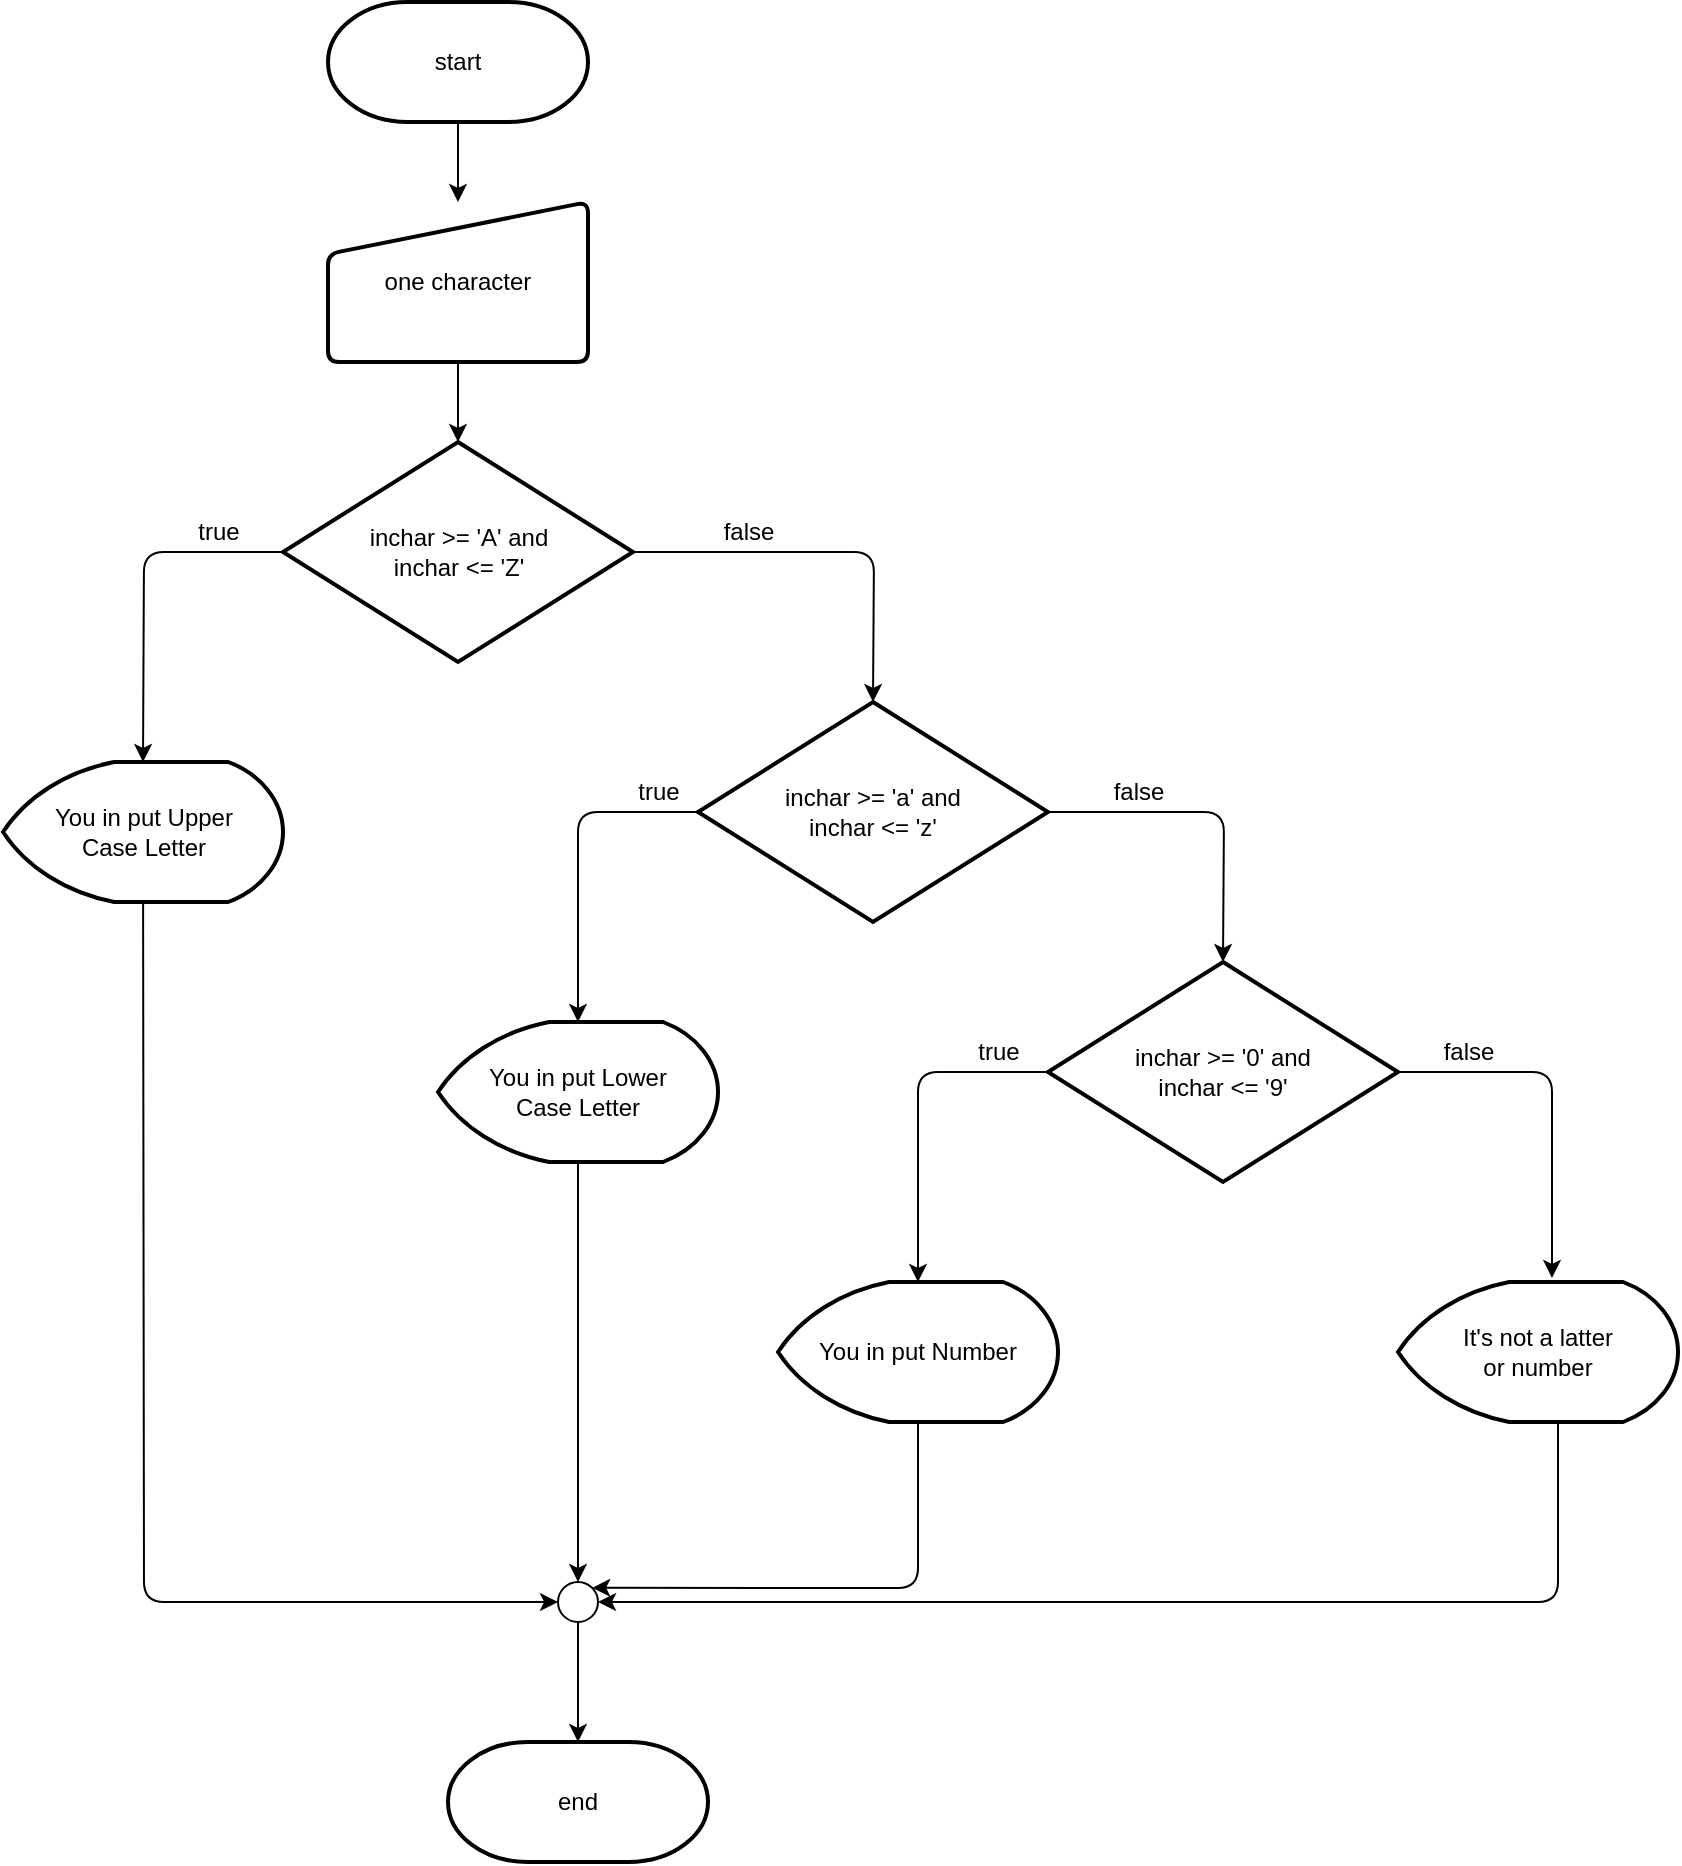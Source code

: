 <mxfile>
    <diagram id="MqT6mnYCIE3NR7LQb_0j" name="Page-1">
        <mxGraphModel dx="715" dy="508" grid="1" gridSize="10" guides="1" tooltips="1" connect="1" arrows="1" fold="1" page="1" pageScale="1" pageWidth="850" pageHeight="1100" math="0" shadow="0">
            <root>
                <mxCell id="0"/>
                <mxCell id="1" parent="0"/>
                <mxCell id="4" value="" style="edgeStyle=none;html=1;" edge="1" parent="1" source="2" target="3">
                    <mxGeometry relative="1" as="geometry"/>
                </mxCell>
                <mxCell id="2" value="start" style="strokeWidth=2;html=1;shape=mxgraph.flowchart.terminator;whiteSpace=wrap;" vertex="1" parent="1">
                    <mxGeometry x="255" y="30" width="130" height="60" as="geometry"/>
                </mxCell>
                <mxCell id="6" value="" style="edgeStyle=none;html=1;" edge="1" parent="1" source="3" target="5">
                    <mxGeometry relative="1" as="geometry"/>
                </mxCell>
                <mxCell id="3" value="one character" style="html=1;strokeWidth=2;shape=manualInput;whiteSpace=wrap;rounded=1;size=26;arcSize=11;" vertex="1" parent="1">
                    <mxGeometry x="255" y="130" width="130" height="80" as="geometry"/>
                </mxCell>
                <mxCell id="10" style="edgeStyle=none;html=1;entryX=0.5;entryY=0;entryDx=0;entryDy=0;entryPerimeter=0;" edge="1" parent="1" source="5" target="9">
                    <mxGeometry relative="1" as="geometry">
                        <Array as="points">
                            <mxPoint x="163" y="305"/>
                        </Array>
                    </mxGeometry>
                </mxCell>
                <mxCell id="12" style="edgeStyle=none;html=1;entryX=0.5;entryY=0;entryDx=0;entryDy=0;entryPerimeter=0;" edge="1" parent="1" source="5" target="7">
                    <mxGeometry relative="1" as="geometry">
                        <Array as="points">
                            <mxPoint x="528" y="305"/>
                        </Array>
                    </mxGeometry>
                </mxCell>
                <mxCell id="5" value="inchar &amp;gt;= 'A' and&lt;br&gt;inchar &amp;lt;= 'Z'" style="strokeWidth=2;html=1;shape=mxgraph.flowchart.decision;whiteSpace=wrap;" vertex="1" parent="1">
                    <mxGeometry x="232.5" y="250" width="175" height="110" as="geometry"/>
                </mxCell>
                <mxCell id="15" style="edgeStyle=none;html=1;entryX=0.5;entryY=0;entryDx=0;entryDy=0;entryPerimeter=0;" edge="1" parent="1" source="7" target="14">
                    <mxGeometry relative="1" as="geometry">
                        <Array as="points">
                            <mxPoint x="380" y="435"/>
                        </Array>
                    </mxGeometry>
                </mxCell>
                <mxCell id="17" style="edgeStyle=none;html=1;entryX=0.5;entryY=0;entryDx=0;entryDy=0;entryPerimeter=0;" edge="1" parent="1" source="7" target="8">
                    <mxGeometry relative="1" as="geometry">
                        <Array as="points">
                            <mxPoint x="703" y="435"/>
                        </Array>
                    </mxGeometry>
                </mxCell>
                <mxCell id="7" value="inchar &amp;gt;= 'a' and&lt;br&gt;inchar &amp;lt;= 'z'" style="strokeWidth=2;html=1;shape=mxgraph.flowchart.decision;whiteSpace=wrap;" vertex="1" parent="1">
                    <mxGeometry x="440" y="380" width="175" height="110" as="geometry"/>
                </mxCell>
                <mxCell id="20" style="edgeStyle=none;html=1;entryX=0.5;entryY=0;entryDx=0;entryDy=0;entryPerimeter=0;" edge="1" parent="1" source="8" target="19">
                    <mxGeometry relative="1" as="geometry">
                        <Array as="points">
                            <mxPoint x="550" y="565"/>
                        </Array>
                    </mxGeometry>
                </mxCell>
                <mxCell id="25" style="edgeStyle=none;html=1;entryX=0.55;entryY=-0.029;entryDx=0;entryDy=0;entryPerimeter=0;" edge="1" parent="1" source="8" target="24">
                    <mxGeometry relative="1" as="geometry">
                        <Array as="points">
                            <mxPoint x="867" y="565"/>
                        </Array>
                    </mxGeometry>
                </mxCell>
                <mxCell id="8" value="inchar &amp;gt;= '0' and&lt;br&gt;inchar &amp;lt;= '9'" style="strokeWidth=2;html=1;shape=mxgraph.flowchart.decision;whiteSpace=wrap;" vertex="1" parent="1">
                    <mxGeometry x="615" y="510" width="175" height="110" as="geometry"/>
                </mxCell>
                <mxCell id="28" style="edgeStyle=none;html=1;" edge="1" parent="1" source="9">
                    <mxGeometry relative="1" as="geometry">
                        <mxPoint x="370" y="830" as="targetPoint"/>
                        <Array as="points">
                            <mxPoint x="163" y="830"/>
                        </Array>
                    </mxGeometry>
                </mxCell>
                <mxCell id="9" value="You in put Upper &lt;br&gt;Case Letter" style="strokeWidth=2;html=1;shape=mxgraph.flowchart.display;whiteSpace=wrap;" vertex="1" parent="1">
                    <mxGeometry x="92.5" y="410" width="140" height="70" as="geometry"/>
                </mxCell>
                <mxCell id="11" value="true" style="text;html=1;align=center;verticalAlign=middle;resizable=0;points=[];autosize=1;strokeColor=none;fillColor=none;" vertex="1" parent="1">
                    <mxGeometry x="180" y="280" width="40" height="30" as="geometry"/>
                </mxCell>
                <mxCell id="13" value="false" style="text;html=1;align=center;verticalAlign=middle;resizable=0;points=[];autosize=1;strokeColor=none;fillColor=none;" vertex="1" parent="1">
                    <mxGeometry x="440" y="280" width="50" height="30" as="geometry"/>
                </mxCell>
                <mxCell id="29" style="edgeStyle=none;html=1;entryX=0.5;entryY=0;entryDx=0;entryDy=0;entryPerimeter=0;" edge="1" parent="1" source="14" target="27">
                    <mxGeometry relative="1" as="geometry">
                        <mxPoint x="380" y="810" as="targetPoint"/>
                    </mxGeometry>
                </mxCell>
                <mxCell id="14" value="You in put Lower&lt;br&gt;Case Letter" style="strokeWidth=2;html=1;shape=mxgraph.flowchart.display;whiteSpace=wrap;" vertex="1" parent="1">
                    <mxGeometry x="310" y="540" width="140" height="70" as="geometry"/>
                </mxCell>
                <mxCell id="16" value="true" style="text;html=1;align=center;verticalAlign=middle;resizable=0;points=[];autosize=1;strokeColor=none;fillColor=none;" vertex="1" parent="1">
                    <mxGeometry x="400" y="410" width="40" height="30" as="geometry"/>
                </mxCell>
                <mxCell id="18" value="false" style="text;html=1;align=center;verticalAlign=middle;resizable=0;points=[];autosize=1;strokeColor=none;fillColor=none;" vertex="1" parent="1">
                    <mxGeometry x="635" y="410" width="50" height="30" as="geometry"/>
                </mxCell>
                <mxCell id="31" style="edgeStyle=none;html=1;entryX=0.855;entryY=0.145;entryDx=0;entryDy=0;entryPerimeter=0;exitX=0.5;exitY=1;exitDx=0;exitDy=0;exitPerimeter=0;" edge="1" parent="1" source="19" target="27">
                    <mxGeometry relative="1" as="geometry">
                        <Array as="points">
                            <mxPoint x="550" y="823"/>
                        </Array>
                    </mxGeometry>
                </mxCell>
                <mxCell id="19" value="You in put Number" style="strokeWidth=2;html=1;shape=mxgraph.flowchart.display;whiteSpace=wrap;" vertex="1" parent="1">
                    <mxGeometry x="480" y="670" width="140" height="70" as="geometry"/>
                </mxCell>
                <mxCell id="21" value="true" style="text;html=1;align=center;verticalAlign=middle;resizable=0;points=[];autosize=1;strokeColor=none;fillColor=none;" vertex="1" parent="1">
                    <mxGeometry x="570" y="540" width="40" height="30" as="geometry"/>
                </mxCell>
                <mxCell id="30" style="edgeStyle=none;html=1;entryX=1;entryY=0.5;entryDx=0;entryDy=0;entryPerimeter=0;" edge="1" parent="1" target="27">
                    <mxGeometry relative="1" as="geometry">
                        <mxPoint x="870" y="740" as="sourcePoint"/>
                        <Array as="points">
                            <mxPoint x="870" y="830"/>
                        </Array>
                    </mxGeometry>
                </mxCell>
                <mxCell id="24" value="It's not a latter &lt;br&gt;or number" style="strokeWidth=2;html=1;shape=mxgraph.flowchart.display;whiteSpace=wrap;" vertex="1" parent="1">
                    <mxGeometry x="790" y="670" width="140" height="70" as="geometry"/>
                </mxCell>
                <mxCell id="26" value="false&lt;br&gt;" style="text;html=1;align=center;verticalAlign=middle;resizable=0;points=[];autosize=1;strokeColor=none;fillColor=none;" vertex="1" parent="1">
                    <mxGeometry x="800" y="540" width="50" height="30" as="geometry"/>
                </mxCell>
                <mxCell id="34" value="" style="edgeStyle=none;html=1;" edge="1" parent="1" source="27" target="33">
                    <mxGeometry relative="1" as="geometry"/>
                </mxCell>
                <mxCell id="27" value="" style="verticalLabelPosition=bottom;verticalAlign=top;html=1;shape=mxgraph.flowchart.on-page_reference;" vertex="1" parent="1">
                    <mxGeometry x="370" y="820" width="20" height="20" as="geometry"/>
                </mxCell>
                <mxCell id="33" value="end" style="strokeWidth=2;html=1;shape=mxgraph.flowchart.terminator;whiteSpace=wrap;" vertex="1" parent="1">
                    <mxGeometry x="315" y="900" width="130" height="60" as="geometry"/>
                </mxCell>
            </root>
        </mxGraphModel>
    </diagram>
</mxfile>